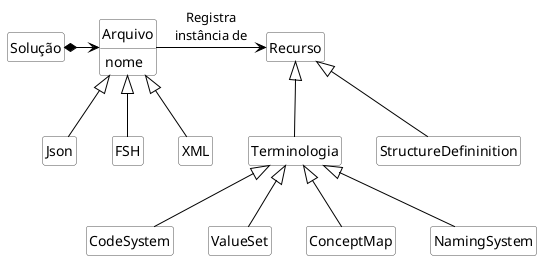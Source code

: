 @startuml dominio

hide circle
hide methods
hide empty members

skinparam class {
    BackgroundColor White
    ArrowColor Black
    BorderColor #505050
}

class Solução {
}

class Arquivo {
    nome
}

class Json {
}

class FSH {
}

class XML {
}

class Recurso {
}

class Terminologia {
}

class CodeSystem {
}

class ValueSet {
}

class ConceptMap {
}

class NamingSystem {
}

class StructureDefininition {
}

Terminologia -up-|> Recurso
StructureDefininition -up-|> Recurso
CodeSystem -up-|> Terminologia
ValueSet -up-|> Terminologia
ConceptMap -up-|> Terminologia
NamingSystem -up-|> Terminologia

Arquivo -right-> Recurso : "Registra\ninstância de"
Solução *-right-> Arquivo

XML -up-|> Arquivo
Json -up-|> Arquivo
FSH -up-|> Arquivo

@enduml